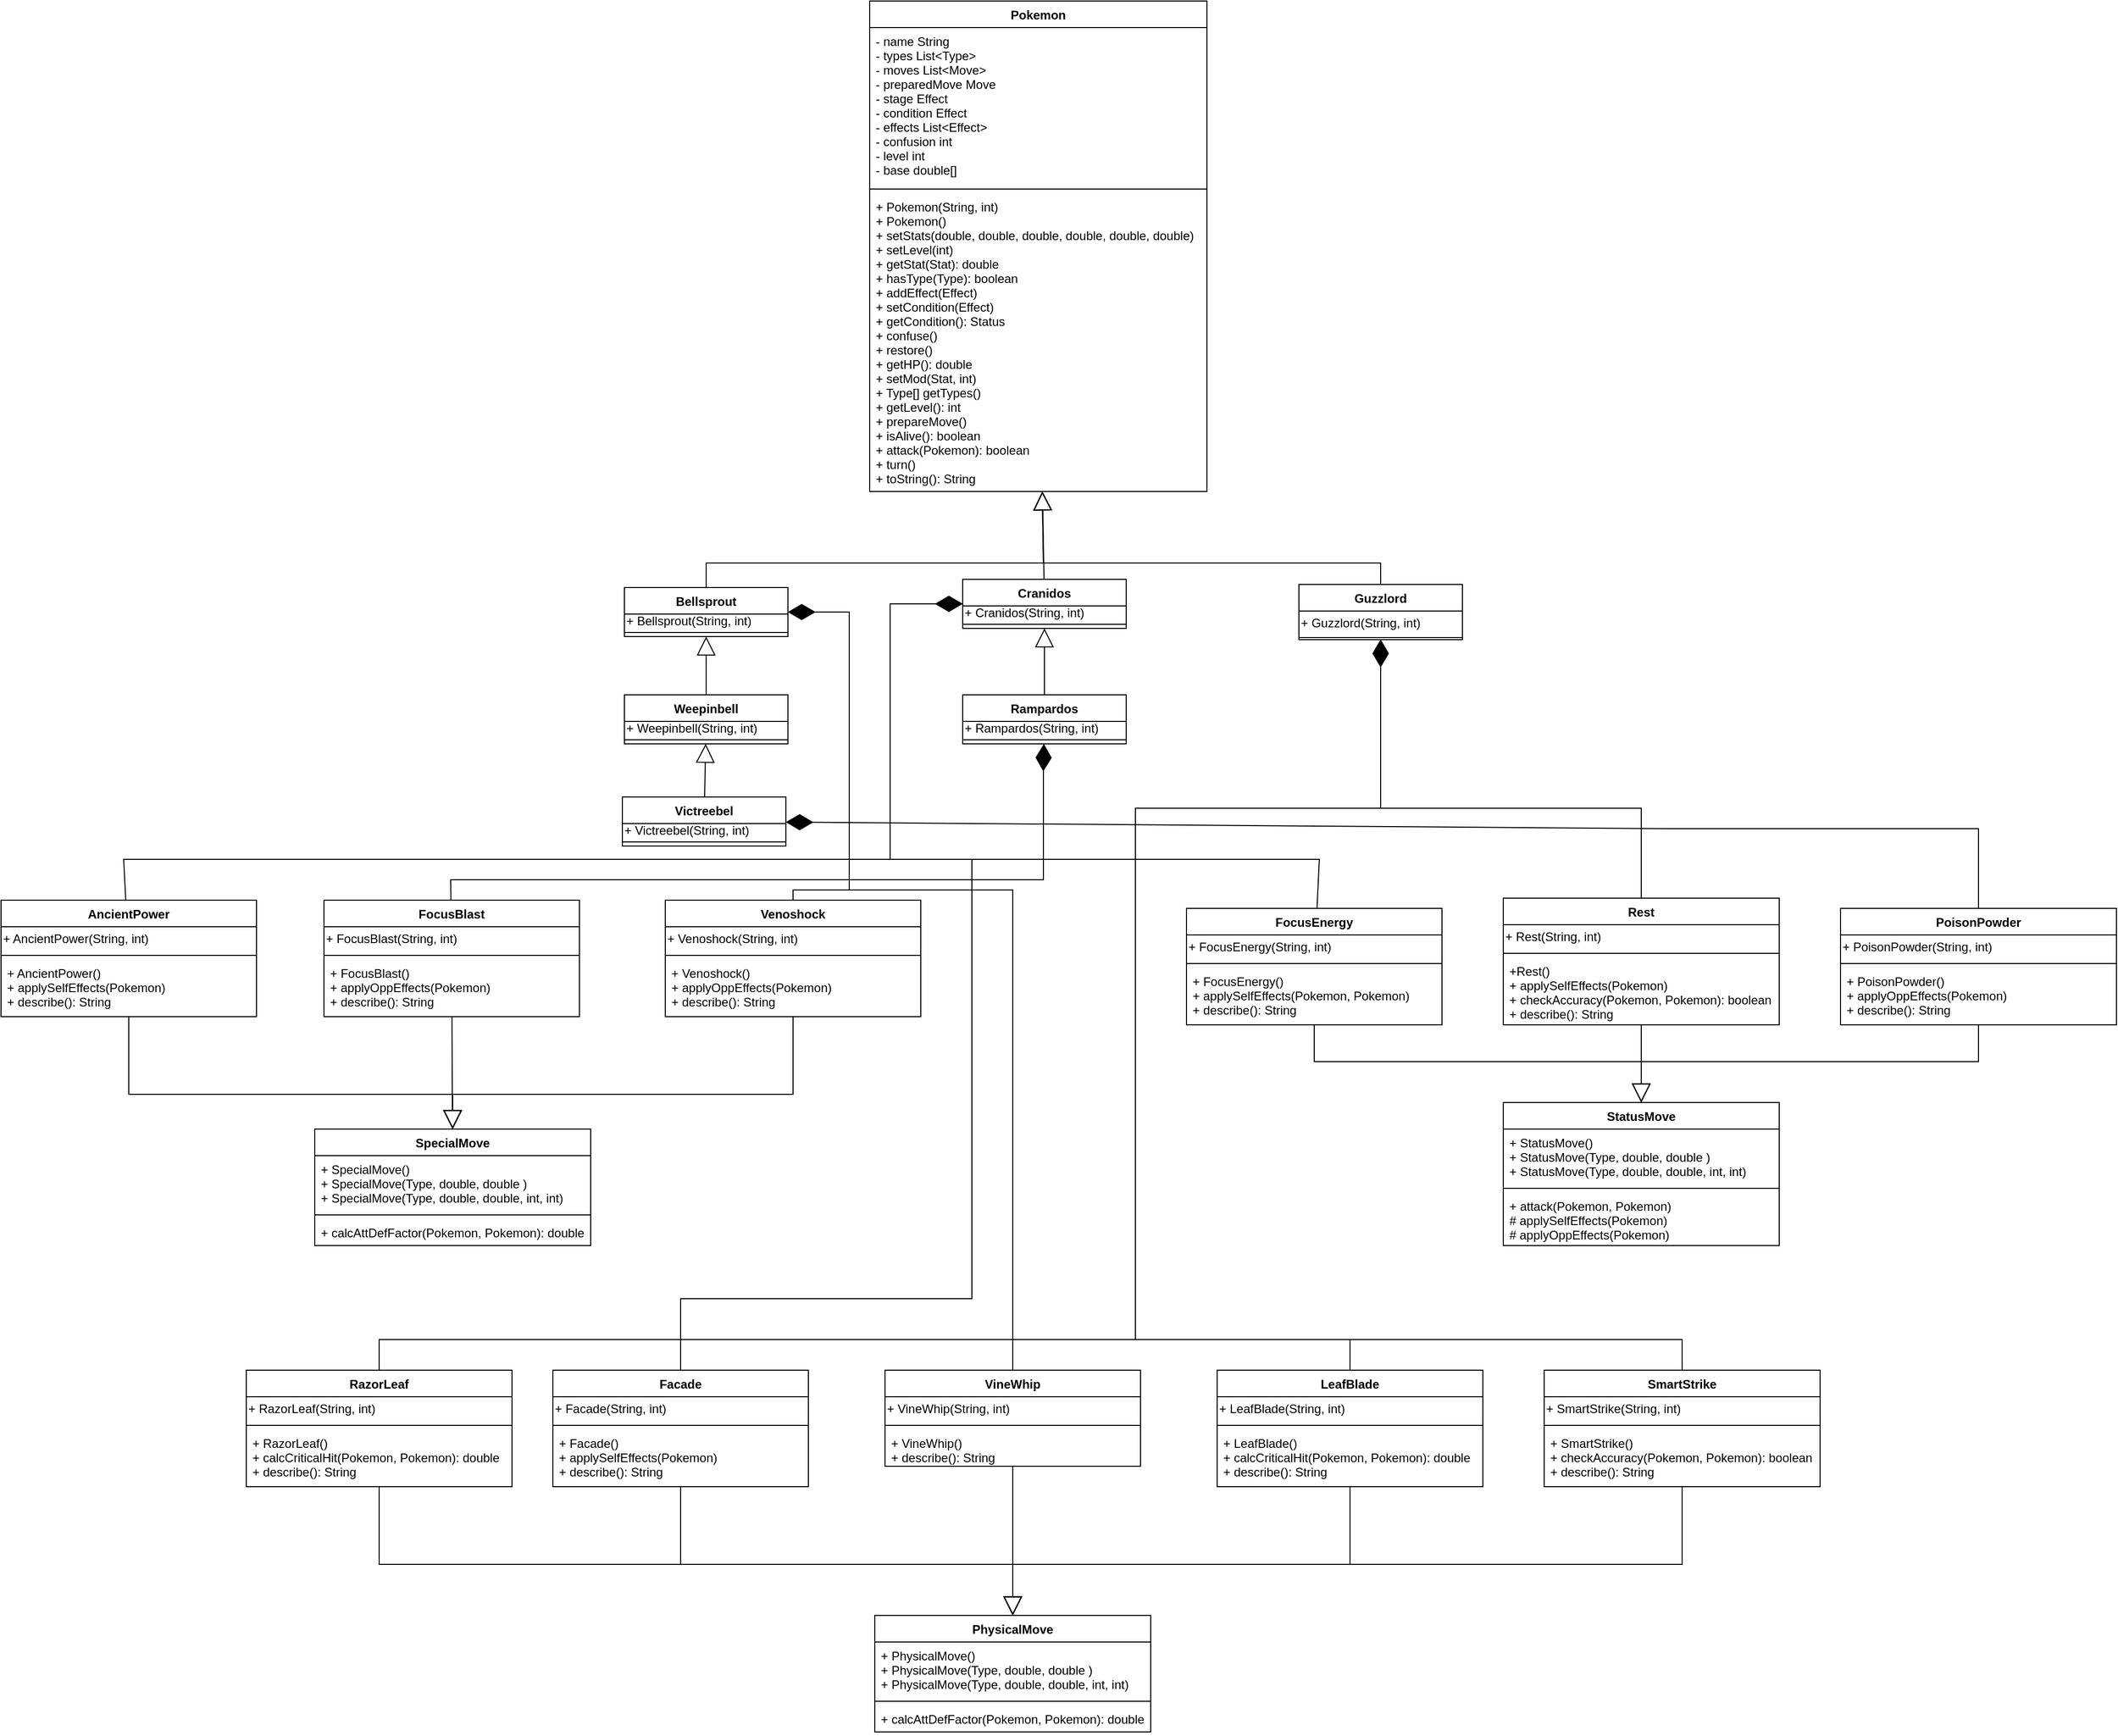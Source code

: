 <mxfile version="20.4.1" type="github">
  <diagram id="TFFwjVLHERwvGSdFPh85" name="Страница 1">
    <mxGraphModel dx="1049" dy="663" grid="1" gridSize="10" guides="1" tooltips="1" connect="1" arrows="1" fold="1" page="1" pageScale="1" pageWidth="2336" pageHeight="1654" math="0" shadow="0">
      <root>
        <mxCell id="0" />
        <mxCell id="1" parent="0" />
        <mxCell id="UoKDYYbOme_sjAcY1qkX-2" value="Guzzlord" style="swimlane;fontStyle=1;align=center;verticalAlign=top;childLayout=stackLayout;horizontal=1;startSize=26;horizontalStack=0;resizeParent=1;resizeParentMax=0;resizeLast=0;collapsible=1;marginBottom=0;labelBackgroundColor=none;fontColor=default;" parent="1" vertex="1">
          <mxGeometry x="1360" y="621" width="160" height="54" as="geometry" />
        </mxCell>
        <mxCell id="mUugw-47ZB0gmxYQDX0V-1" value="+ Guzzlord(String, int)" style="text;html=1;strokeColor=none;fillColor=none;align=left;verticalAlign=middle;whiteSpace=wrap;rounded=0;" parent="UoKDYYbOme_sjAcY1qkX-2" vertex="1">
          <mxGeometry y="26" width="160" height="24" as="geometry" />
        </mxCell>
        <mxCell id="UoKDYYbOme_sjAcY1qkX-4" value="" style="line;strokeWidth=1;fillColor=none;align=left;verticalAlign=middle;spacingTop=-1;spacingLeft=3;spacingRight=3;rotatable=0;labelPosition=right;points=[];portConstraint=eastwest;strokeColor=inherit;labelBackgroundColor=none;fontColor=default;" parent="UoKDYYbOme_sjAcY1qkX-2" vertex="1">
          <mxGeometry y="50" width="160" height="4" as="geometry" />
        </mxCell>
        <mxCell id="UoKDYYbOme_sjAcY1qkX-6" value="Cranidos" style="swimlane;fontStyle=1;align=center;verticalAlign=top;childLayout=stackLayout;horizontal=1;startSize=26;horizontalStack=0;resizeParent=1;resizeParentMax=0;resizeLast=0;collapsible=1;marginBottom=0;labelBackgroundColor=none;fontColor=default;" parent="1" vertex="1">
          <mxGeometry x="1031" y="616" width="160" height="48" as="geometry">
            <mxRectangle x="320.0" y="150" width="90" height="30" as="alternateBounds" />
          </mxGeometry>
        </mxCell>
        <mxCell id="mUugw-47ZB0gmxYQDX0V-2" value="+ Cranidos(String, int)" style="text;strokeColor=none;fillColor=none;align=left;verticalAlign=middle;rounded=0;whiteSpace=wrap;html=1;" parent="UoKDYYbOme_sjAcY1qkX-6" vertex="1">
          <mxGeometry y="26" width="160" height="14" as="geometry" />
        </mxCell>
        <mxCell id="UoKDYYbOme_sjAcY1qkX-8" value="" style="line;strokeWidth=1;fillColor=none;align=left;verticalAlign=middle;spacingTop=-1;spacingLeft=3;spacingRight=3;rotatable=0;labelPosition=right;points=[];portConstraint=eastwest;strokeColor=inherit;labelBackgroundColor=none;fontColor=default;" parent="UoKDYYbOme_sjAcY1qkX-6" vertex="1">
          <mxGeometry y="40" width="160" height="8" as="geometry" />
        </mxCell>
        <mxCell id="UoKDYYbOme_sjAcY1qkX-10" value="Bellsprout" style="swimlane;fontStyle=1;align=center;verticalAlign=middle;childLayout=stackLayout;horizontal=1;startSize=26;horizontalStack=0;resizeParent=1;resizeParentMax=0;resizeLast=0;collapsible=1;marginBottom=0;labelBackgroundColor=none;fontColor=default;" parent="1" vertex="1">
          <mxGeometry x="700.0" y="624" width="160" height="48" as="geometry" />
        </mxCell>
        <mxCell id="mUugw-47ZB0gmxYQDX0V-5" value="+ Bellsprout(String, int)" style="text;html=1;strokeColor=none;fillColor=none;align=left;verticalAlign=middle;whiteSpace=wrap;rounded=0;" parent="UoKDYYbOme_sjAcY1qkX-10" vertex="1">
          <mxGeometry y="26" width="160" height="14" as="geometry" />
        </mxCell>
        <mxCell id="UoKDYYbOme_sjAcY1qkX-12" value="" style="line;strokeWidth=1;fillColor=none;align=left;verticalAlign=middle;spacingTop=-1;spacingLeft=3;spacingRight=3;rotatable=0;labelPosition=right;points=[];portConstraint=eastwest;strokeColor=inherit;labelBackgroundColor=none;fontColor=default;" parent="UoKDYYbOme_sjAcY1qkX-10" vertex="1">
          <mxGeometry y="40" width="160" height="8" as="geometry" />
        </mxCell>
        <mxCell id="UoKDYYbOme_sjAcY1qkX-21" value="Rampardos" style="swimlane;fontStyle=1;align=center;verticalAlign=top;childLayout=stackLayout;horizontal=1;startSize=26;horizontalStack=0;resizeParent=1;resizeParentMax=0;resizeLast=0;collapsible=1;marginBottom=0;labelBackgroundColor=none;fontColor=default;" parent="1" vertex="1">
          <mxGeometry x="1031" y="729" width="160" height="48" as="geometry" />
        </mxCell>
        <mxCell id="mUugw-47ZB0gmxYQDX0V-3" value="+&amp;nbsp;Rampardos(String, int)" style="text;html=1;strokeColor=none;fillColor=none;align=left;verticalAlign=middle;whiteSpace=wrap;rounded=0;" parent="UoKDYYbOme_sjAcY1qkX-21" vertex="1">
          <mxGeometry y="26" width="160" height="14" as="geometry" />
        </mxCell>
        <mxCell id="UoKDYYbOme_sjAcY1qkX-23" value="" style="line;strokeWidth=1;fillColor=none;align=left;verticalAlign=middle;spacingTop=-1;spacingLeft=3;spacingRight=3;rotatable=0;labelPosition=right;points=[];portConstraint=eastwest;strokeColor=inherit;labelBackgroundColor=none;fontColor=default;" parent="UoKDYYbOme_sjAcY1qkX-21" vertex="1">
          <mxGeometry y="40" width="160" height="8" as="geometry" />
        </mxCell>
        <mxCell id="UoKDYYbOme_sjAcY1qkX-25" value="Weepinbell" style="swimlane;fontStyle=1;align=center;verticalAlign=top;childLayout=stackLayout;horizontal=1;startSize=26;horizontalStack=0;resizeParent=1;resizeParentMax=0;resizeLast=0;collapsible=1;marginBottom=0;labelBackgroundColor=none;fontColor=default;" parent="1" vertex="1">
          <mxGeometry x="700" y="729" width="160" height="48" as="geometry" />
        </mxCell>
        <mxCell id="mUugw-47ZB0gmxYQDX0V-6" value="+ Weepinbell(String, int)" style="text;html=1;strokeColor=none;fillColor=none;align=left;verticalAlign=middle;whiteSpace=wrap;rounded=0;" parent="UoKDYYbOme_sjAcY1qkX-25" vertex="1">
          <mxGeometry y="26" width="160" height="14" as="geometry" />
        </mxCell>
        <mxCell id="UoKDYYbOme_sjAcY1qkX-27" value="" style="line;strokeWidth=1;fillColor=none;align=left;verticalAlign=middle;spacingTop=-1;spacingLeft=3;spacingRight=3;rotatable=0;labelPosition=right;points=[];portConstraint=eastwest;strokeColor=inherit;labelBackgroundColor=none;fontColor=default;" parent="UoKDYYbOme_sjAcY1qkX-25" vertex="1">
          <mxGeometry y="40" width="160" height="8" as="geometry" />
        </mxCell>
        <mxCell id="UoKDYYbOme_sjAcY1qkX-28" value="Victreebel" style="swimlane;fontStyle=1;align=center;verticalAlign=top;childLayout=stackLayout;horizontal=1;startSize=26;horizontalStack=0;resizeParent=1;resizeParentMax=0;resizeLast=0;collapsible=1;marginBottom=0;labelBackgroundColor=none;fontColor=default;" parent="1" vertex="1">
          <mxGeometry x="698" y="829" width="160" height="48" as="geometry" />
        </mxCell>
        <mxCell id="mUugw-47ZB0gmxYQDX0V-4" value="+ Victreebel(String, int)" style="text;html=1;strokeColor=none;fillColor=none;align=left;verticalAlign=middle;whiteSpace=wrap;rounded=0;" parent="UoKDYYbOme_sjAcY1qkX-28" vertex="1">
          <mxGeometry y="26" width="160" height="14" as="geometry" />
        </mxCell>
        <mxCell id="UoKDYYbOme_sjAcY1qkX-30" value="" style="line;strokeWidth=1;fillColor=none;align=left;verticalAlign=middle;spacingTop=-1;spacingLeft=3;spacingRight=3;rotatable=0;labelPosition=right;points=[];portConstraint=eastwest;strokeColor=inherit;labelBackgroundColor=none;fontColor=default;" parent="UoKDYYbOme_sjAcY1qkX-28" vertex="1">
          <mxGeometry y="40" width="160" height="8" as="geometry" />
        </mxCell>
        <mxCell id="UoKDYYbOme_sjAcY1qkX-42" value="AncientPower" style="swimlane;fontStyle=1;align=center;verticalAlign=top;childLayout=stackLayout;horizontal=1;startSize=26;horizontalStack=0;resizeParent=1;resizeParentMax=0;resizeLast=0;collapsible=1;marginBottom=0;labelBackgroundColor=none;fontColor=default;" parent="1" vertex="1">
          <mxGeometry x="90" y="930" width="250" height="114" as="geometry" />
        </mxCell>
        <mxCell id="mUugw-47ZB0gmxYQDX0V-7" value="+ AncientPower(String, int)" style="text;html=1;strokeColor=none;fillColor=none;align=left;verticalAlign=middle;whiteSpace=wrap;rounded=0;" parent="UoKDYYbOme_sjAcY1qkX-42" vertex="1">
          <mxGeometry y="26" width="250" height="24" as="geometry" />
        </mxCell>
        <mxCell id="UoKDYYbOme_sjAcY1qkX-44" value="" style="line;strokeWidth=1;fillColor=none;align=left;verticalAlign=middle;spacingTop=-1;spacingLeft=3;spacingRight=3;rotatable=0;labelPosition=right;points=[];portConstraint=eastwest;strokeColor=inherit;labelBackgroundColor=none;fontColor=default;" parent="UoKDYYbOme_sjAcY1qkX-42" vertex="1">
          <mxGeometry y="50" width="250" height="8" as="geometry" />
        </mxCell>
        <mxCell id="UoKDYYbOme_sjAcY1qkX-45" value="+ AncientPower()&#xa;+ applySelfEffects(Pokemon)&#xa;+ describe(): String" style="text;strokeColor=none;fillColor=none;align=left;verticalAlign=top;spacingLeft=4;spacingRight=4;overflow=hidden;rotatable=0;points=[[0,0.5],[1,0.5]];portConstraint=eastwest;labelBackgroundColor=none;fontColor=default;" parent="UoKDYYbOme_sjAcY1qkX-42" vertex="1">
          <mxGeometry y="58" width="250" height="56" as="geometry" />
        </mxCell>
        <mxCell id="UoKDYYbOme_sjAcY1qkX-48" value="Facade" style="swimlane;fontStyle=1;align=center;verticalAlign=top;childLayout=stackLayout;horizontal=1;startSize=26;horizontalStack=0;resizeParent=1;resizeParentMax=0;resizeLast=0;collapsible=1;marginBottom=0;labelBackgroundColor=none;fontColor=default;" parent="1" vertex="1">
          <mxGeometry x="630.0" y="1390" width="250" height="114" as="geometry" />
        </mxCell>
        <mxCell id="mUugw-47ZB0gmxYQDX0V-11" value="+ Facade(String, int)" style="text;html=1;strokeColor=none;fillColor=none;align=left;verticalAlign=middle;whiteSpace=wrap;rounded=0;" parent="UoKDYYbOme_sjAcY1qkX-48" vertex="1">
          <mxGeometry y="26" width="250" height="24" as="geometry" />
        </mxCell>
        <mxCell id="UoKDYYbOme_sjAcY1qkX-49" value="" style="line;strokeWidth=1;fillColor=none;align=left;verticalAlign=middle;spacingTop=-1;spacingLeft=3;spacingRight=3;rotatable=0;labelPosition=right;points=[];portConstraint=eastwest;strokeColor=inherit;labelBackgroundColor=none;fontColor=default;" parent="UoKDYYbOme_sjAcY1qkX-48" vertex="1">
          <mxGeometry y="50" width="250" height="8" as="geometry" />
        </mxCell>
        <mxCell id="UoKDYYbOme_sjAcY1qkX-50" value="+ Facade()&#xa;+ applySelfEffects(Pokemon)&#xa;+ describe(): String" style="text;strokeColor=none;fillColor=none;align=left;verticalAlign=top;spacingLeft=4;spacingRight=4;overflow=hidden;rotatable=0;points=[[0,0.5],[1,0.5]];portConstraint=eastwest;labelBackgroundColor=none;fontColor=default;" parent="UoKDYYbOme_sjAcY1qkX-48" vertex="1">
          <mxGeometry y="58" width="250" height="56" as="geometry" />
        </mxCell>
        <mxCell id="UoKDYYbOme_sjAcY1qkX-51" value="FocusEnergy" style="swimlane;fontStyle=1;align=center;verticalAlign=top;childLayout=stackLayout;horizontal=1;startSize=26;horizontalStack=0;resizeParent=1;resizeParentMax=0;resizeLast=0;collapsible=1;marginBottom=0;labelBackgroundColor=none;fontColor=default;" parent="1" vertex="1">
          <mxGeometry x="1250" y="938" width="250" height="114" as="geometry" />
        </mxCell>
        <mxCell id="mUugw-47ZB0gmxYQDX0V-16" value="+ FocusEnergy(String, int)" style="text;html=1;strokeColor=none;fillColor=none;align=left;verticalAlign=middle;whiteSpace=wrap;rounded=0;" parent="UoKDYYbOme_sjAcY1qkX-51" vertex="1">
          <mxGeometry y="26" width="250" height="24" as="geometry" />
        </mxCell>
        <mxCell id="UoKDYYbOme_sjAcY1qkX-52" value="" style="line;strokeWidth=1;fillColor=none;align=left;verticalAlign=middle;spacingTop=-1;spacingLeft=3;spacingRight=3;rotatable=0;labelPosition=right;points=[];portConstraint=eastwest;strokeColor=inherit;labelBackgroundColor=none;fontColor=default;" parent="UoKDYYbOme_sjAcY1qkX-51" vertex="1">
          <mxGeometry y="50" width="250" height="8" as="geometry" />
        </mxCell>
        <mxCell id="UoKDYYbOme_sjAcY1qkX-53" value="+ FocusEnergy()&#xa;+ applySelfEffects(Pokemon, Pokemon)&#xa;+ describe(): String" style="text;strokeColor=none;fillColor=none;align=left;verticalAlign=top;spacingLeft=4;spacingRight=4;overflow=hidden;rotatable=0;points=[[0,0.5],[1,0.5]];portConstraint=eastwest;labelBackgroundColor=none;fontColor=default;" parent="UoKDYYbOme_sjAcY1qkX-51" vertex="1">
          <mxGeometry y="58" width="250" height="56" as="geometry" />
        </mxCell>
        <mxCell id="UoKDYYbOme_sjAcY1qkX-56" value="LeafBlade" style="swimlane;fontStyle=1;align=center;verticalAlign=top;childLayout=stackLayout;horizontal=1;startSize=26;horizontalStack=0;resizeParent=1;resizeParentMax=0;resizeLast=0;collapsible=1;marginBottom=0;labelBackgroundColor=none;fontColor=default;" parent="1" vertex="1">
          <mxGeometry x="1280" y="1390" width="260" height="114" as="geometry" />
        </mxCell>
        <mxCell id="mUugw-47ZB0gmxYQDX0V-13" value="+ LeafBlade(String, int)" style="text;html=1;strokeColor=none;fillColor=none;align=left;verticalAlign=middle;whiteSpace=wrap;rounded=0;" parent="UoKDYYbOme_sjAcY1qkX-56" vertex="1">
          <mxGeometry y="26" width="260" height="24" as="geometry" />
        </mxCell>
        <mxCell id="UoKDYYbOme_sjAcY1qkX-57" value="" style="line;strokeWidth=1;fillColor=none;align=left;verticalAlign=middle;spacingTop=-1;spacingLeft=3;spacingRight=3;rotatable=0;labelPosition=right;points=[];portConstraint=eastwest;strokeColor=inherit;labelBackgroundColor=none;fontColor=default;" parent="UoKDYYbOme_sjAcY1qkX-56" vertex="1">
          <mxGeometry y="50" width="260" height="8" as="geometry" />
        </mxCell>
        <mxCell id="UoKDYYbOme_sjAcY1qkX-58" value="+ LeafBlade()&#xa;+ calcCriticalHit(Pokemon, Pokemon): double&#xa;+ describe(): String" style="text;strokeColor=none;fillColor=none;align=left;verticalAlign=top;spacingLeft=4;spacingRight=4;overflow=hidden;rotatable=0;points=[[0,0.5],[1,0.5]];portConstraint=eastwest;labelBackgroundColor=none;fontColor=default;" parent="UoKDYYbOme_sjAcY1qkX-56" vertex="1">
          <mxGeometry y="58" width="260" height="56" as="geometry" />
        </mxCell>
        <mxCell id="UoKDYYbOme_sjAcY1qkX-61" value="RazorLeaf" style="swimlane;fontStyle=1;align=center;verticalAlign=top;childLayout=stackLayout;horizontal=1;startSize=26;horizontalStack=0;resizeParent=1;resizeParentMax=0;resizeLast=0;collapsible=1;marginBottom=0;labelBackgroundColor=none;fontColor=default;" parent="1" vertex="1">
          <mxGeometry x="330.0" y="1390" width="260" height="114" as="geometry" />
        </mxCell>
        <mxCell id="mUugw-47ZB0gmxYQDX0V-14" value="+ RazorLeaf(String, int)" style="text;html=1;strokeColor=none;fillColor=none;align=left;verticalAlign=middle;whiteSpace=wrap;rounded=0;" parent="UoKDYYbOme_sjAcY1qkX-61" vertex="1">
          <mxGeometry y="26" width="260" height="24" as="geometry" />
        </mxCell>
        <mxCell id="UoKDYYbOme_sjAcY1qkX-62" value="" style="line;strokeWidth=1;fillColor=none;align=left;verticalAlign=middle;spacingTop=-1;spacingLeft=3;spacingRight=3;rotatable=0;labelPosition=right;points=[];portConstraint=eastwest;strokeColor=inherit;labelBackgroundColor=none;fontColor=default;" parent="UoKDYYbOme_sjAcY1qkX-61" vertex="1">
          <mxGeometry y="50" width="260" height="8" as="geometry" />
        </mxCell>
        <mxCell id="UoKDYYbOme_sjAcY1qkX-63" value="+ RazorLeaf()&#xa;+ calcCriticalHit(Pokemon, Pokemon): double&#xa;+ describe(): String" style="text;strokeColor=none;fillColor=none;align=left;verticalAlign=top;spacingLeft=4;spacingRight=4;overflow=hidden;rotatable=0;points=[[0,0.5],[1,0.5]];portConstraint=eastwest;labelBackgroundColor=none;fontColor=default;" parent="UoKDYYbOme_sjAcY1qkX-61" vertex="1">
          <mxGeometry y="58" width="260" height="56" as="geometry" />
        </mxCell>
        <mxCell id="UoKDYYbOme_sjAcY1qkX-65" value="Rest" style="swimlane;fontStyle=1;align=center;verticalAlign=top;childLayout=stackLayout;horizontal=1;startSize=26;horizontalStack=0;resizeParent=1;resizeParentMax=0;resizeLast=0;collapsible=1;marginBottom=0;labelBackgroundColor=none;fontColor=default;" parent="1" vertex="1">
          <mxGeometry x="1560" y="928" width="270" height="124" as="geometry" />
        </mxCell>
        <mxCell id="mUugw-47ZB0gmxYQDX0V-17" value="+ Rest(String, int)" style="text;html=1;strokeColor=none;fillColor=none;align=left;verticalAlign=middle;whiteSpace=wrap;rounded=0;" parent="UoKDYYbOme_sjAcY1qkX-65" vertex="1">
          <mxGeometry y="26" width="270" height="24" as="geometry" />
        </mxCell>
        <mxCell id="UoKDYYbOme_sjAcY1qkX-66" value="" style="line;strokeWidth=1;fillColor=none;align=left;verticalAlign=middle;spacingTop=-1;spacingLeft=3;spacingRight=3;rotatable=0;labelPosition=right;points=[];portConstraint=eastwest;strokeColor=inherit;labelBackgroundColor=none;fontColor=default;" parent="UoKDYYbOme_sjAcY1qkX-65" vertex="1">
          <mxGeometry y="50" width="270" height="8" as="geometry" />
        </mxCell>
        <mxCell id="UoKDYYbOme_sjAcY1qkX-67" value="+Rest()&#xa;+ applySelfEffects(Pokemon)&#xa;+ checkAccuracy(Pokemon, Pokemon): boolean&#xa;+ describe(): String" style="text;strokeColor=none;fillColor=none;align=left;verticalAlign=top;spacingLeft=4;spacingRight=4;overflow=hidden;rotatable=0;points=[[0,0.5],[1,0.5]];portConstraint=eastwest;labelBackgroundColor=none;fontColor=default;" parent="UoKDYYbOme_sjAcY1qkX-65" vertex="1">
          <mxGeometry y="58" width="270" height="66" as="geometry" />
        </mxCell>
        <mxCell id="UoKDYYbOme_sjAcY1qkX-69" value="SmartStrike" style="swimlane;fontStyle=1;align=center;verticalAlign=top;childLayout=stackLayout;horizontal=1;startSize=26;horizontalStack=0;resizeParent=1;resizeParentMax=0;resizeLast=0;collapsible=1;marginBottom=0;labelBackgroundColor=none;fontColor=default;" parent="1" vertex="1">
          <mxGeometry x="1600" y="1390" width="270" height="114" as="geometry" />
        </mxCell>
        <mxCell id="mUugw-47ZB0gmxYQDX0V-15" value="+ SmartStrike(String, int)" style="text;html=1;strokeColor=none;fillColor=none;align=left;verticalAlign=middle;whiteSpace=wrap;rounded=0;" parent="UoKDYYbOme_sjAcY1qkX-69" vertex="1">
          <mxGeometry y="26" width="270" height="24" as="geometry" />
        </mxCell>
        <mxCell id="UoKDYYbOme_sjAcY1qkX-70" value="" style="line;strokeWidth=1;fillColor=none;align=left;verticalAlign=middle;spacingTop=-1;spacingLeft=3;spacingRight=3;rotatable=0;labelPosition=right;points=[];portConstraint=eastwest;strokeColor=inherit;labelBackgroundColor=none;fontColor=default;" parent="UoKDYYbOme_sjAcY1qkX-69" vertex="1">
          <mxGeometry y="50" width="270" height="8" as="geometry" />
        </mxCell>
        <mxCell id="UoKDYYbOme_sjAcY1qkX-71" value="+ SmartStrike()&#xa;+ checkAccuracy(Pokemon, Pokemon): boolean&#xa;+ describe(): String" style="text;strokeColor=none;fillColor=none;align=left;verticalAlign=top;spacingLeft=4;spacingRight=4;overflow=hidden;rotatable=0;points=[[0,0.5],[1,0.5]];portConstraint=eastwest;labelBackgroundColor=none;fontColor=default;" parent="UoKDYYbOme_sjAcY1qkX-69" vertex="1">
          <mxGeometry y="58" width="270" height="56" as="geometry" />
        </mxCell>
        <mxCell id="UoKDYYbOme_sjAcY1qkX-73" value="FocusBlast" style="swimlane;fontStyle=1;align=center;verticalAlign=top;childLayout=stackLayout;horizontal=1;startSize=26;horizontalStack=0;resizeParent=1;resizeParentMax=0;resizeLast=0;collapsible=1;marginBottom=0;labelBackgroundColor=none;fontColor=default;" parent="1" vertex="1">
          <mxGeometry x="406" y="930" width="250" height="114" as="geometry" />
        </mxCell>
        <mxCell id="mUugw-47ZB0gmxYQDX0V-8" value="+ FocusBlast(String, int)" style="text;html=1;strokeColor=none;fillColor=none;align=left;verticalAlign=middle;whiteSpace=wrap;rounded=0;" parent="UoKDYYbOme_sjAcY1qkX-73" vertex="1">
          <mxGeometry y="26" width="250" height="24" as="geometry" />
        </mxCell>
        <mxCell id="UoKDYYbOme_sjAcY1qkX-74" value="" style="line;strokeWidth=1;fillColor=none;align=left;verticalAlign=middle;spacingTop=-1;spacingLeft=3;spacingRight=3;rotatable=0;labelPosition=right;points=[];portConstraint=eastwest;strokeColor=inherit;labelBackgroundColor=none;fontColor=default;" parent="UoKDYYbOme_sjAcY1qkX-73" vertex="1">
          <mxGeometry y="50" width="250" height="8" as="geometry" />
        </mxCell>
        <mxCell id="UoKDYYbOme_sjAcY1qkX-75" value="+ FocusBlast()&#xa;+ applyOppEffects(Pokemon)&#xa;+ describe(): String" style="text;strokeColor=none;fillColor=none;align=left;verticalAlign=top;spacingLeft=4;spacingRight=4;overflow=hidden;rotatable=0;points=[[0,0.5],[1,0.5]];portConstraint=eastwest;labelBackgroundColor=none;fontColor=default;" parent="UoKDYYbOme_sjAcY1qkX-73" vertex="1">
          <mxGeometry y="58" width="250" height="56" as="geometry" />
        </mxCell>
        <mxCell id="UoKDYYbOme_sjAcY1qkX-77" value="PoisonPowder" style="swimlane;fontStyle=1;align=center;verticalAlign=top;childLayout=stackLayout;horizontal=1;startSize=26;horizontalStack=0;resizeParent=1;resizeParentMax=0;resizeLast=0;collapsible=1;marginBottom=0;labelBackgroundColor=none;fontColor=default;" parent="1" vertex="1">
          <mxGeometry x="1890" y="938" width="270" height="114" as="geometry" />
        </mxCell>
        <mxCell id="mUugw-47ZB0gmxYQDX0V-18" value="+ PoisonPowder(String, int)" style="text;html=1;strokeColor=none;fillColor=none;align=left;verticalAlign=middle;whiteSpace=wrap;rounded=0;" parent="UoKDYYbOme_sjAcY1qkX-77" vertex="1">
          <mxGeometry y="26" width="270" height="24" as="geometry" />
        </mxCell>
        <mxCell id="UoKDYYbOme_sjAcY1qkX-78" value="" style="line;strokeWidth=1;fillColor=none;align=left;verticalAlign=middle;spacingTop=-1;spacingLeft=3;spacingRight=3;rotatable=0;labelPosition=right;points=[];portConstraint=eastwest;strokeColor=inherit;labelBackgroundColor=none;fontColor=default;" parent="UoKDYYbOme_sjAcY1qkX-77" vertex="1">
          <mxGeometry y="50" width="270" height="8" as="geometry" />
        </mxCell>
        <mxCell id="UoKDYYbOme_sjAcY1qkX-79" value="+ PoisonPowder()&#xa;+ applyOppEffects(Pokemon)&#xa;+ describe(): String" style="text;strokeColor=none;fillColor=none;align=left;verticalAlign=top;spacingLeft=4;spacingRight=4;overflow=hidden;rotatable=0;points=[[0,0.5],[1,0.5]];portConstraint=eastwest;labelBackgroundColor=none;fontColor=default;" parent="UoKDYYbOme_sjAcY1qkX-77" vertex="1">
          <mxGeometry y="58" width="270" height="56" as="geometry" />
        </mxCell>
        <mxCell id="aX67te8Hi_f55JdvspHI-21" value="Venoshock" style="swimlane;fontStyle=1;align=center;verticalAlign=top;childLayout=stackLayout;horizontal=1;startSize=26;horizontalStack=0;resizeParent=1;resizeParentMax=0;resizeLast=0;collapsible=1;marginBottom=0;labelBackgroundColor=none;fontColor=default;" parent="1" vertex="1">
          <mxGeometry x="740" y="930" width="250" height="114" as="geometry" />
        </mxCell>
        <mxCell id="mUugw-47ZB0gmxYQDX0V-9" value="+ Venoshock(String, int)" style="text;html=1;strokeColor=none;fillColor=none;align=left;verticalAlign=middle;whiteSpace=wrap;rounded=0;" parent="aX67te8Hi_f55JdvspHI-21" vertex="1">
          <mxGeometry y="26" width="250" height="24" as="geometry" />
        </mxCell>
        <mxCell id="aX67te8Hi_f55JdvspHI-22" value="" style="line;strokeWidth=1;fillColor=none;align=left;verticalAlign=middle;spacingTop=-1;spacingLeft=3;spacingRight=3;rotatable=0;labelPosition=right;points=[];portConstraint=eastwest;strokeColor=inherit;labelBackgroundColor=none;fontColor=default;" parent="aX67te8Hi_f55JdvspHI-21" vertex="1">
          <mxGeometry y="50" width="250" height="8" as="geometry" />
        </mxCell>
        <mxCell id="aX67te8Hi_f55JdvspHI-23" value="+ Venoshock()&#xa;+ applyOppEffects(Pokemon)&#xa;+ describe(): String" style="text;strokeColor=none;fillColor=none;align=left;verticalAlign=top;spacingLeft=4;spacingRight=4;overflow=hidden;rotatable=0;points=[[0,0.5],[1,0.5]];portConstraint=eastwest;labelBackgroundColor=none;fontColor=default;fontStyle=0" parent="aX67te8Hi_f55JdvspHI-21" vertex="1">
          <mxGeometry y="58" width="250" height="56" as="geometry" />
        </mxCell>
        <mxCell id="KYD_TgcvMvNAuQUvM1Wy-1" value="VineWhip" style="swimlane;fontStyle=1;align=center;verticalAlign=top;childLayout=stackLayout;horizontal=1;startSize=26;horizontalStack=0;resizeParent=1;resizeParentMax=0;resizeLast=0;collapsible=1;marginBottom=0;labelBackgroundColor=none;fontColor=default;" parent="1" vertex="1">
          <mxGeometry x="955.0" y="1390" width="250" height="94" as="geometry" />
        </mxCell>
        <mxCell id="mUugw-47ZB0gmxYQDX0V-12" value="+ VineWhip(String, int)" style="text;html=1;strokeColor=none;fillColor=none;align=left;verticalAlign=middle;whiteSpace=wrap;rounded=0;" parent="KYD_TgcvMvNAuQUvM1Wy-1" vertex="1">
          <mxGeometry y="26" width="250" height="24" as="geometry" />
        </mxCell>
        <mxCell id="KYD_TgcvMvNAuQUvM1Wy-2" value="" style="line;strokeWidth=1;fillColor=none;align=left;verticalAlign=middle;spacingTop=-1;spacingLeft=3;spacingRight=3;rotatable=0;labelPosition=right;points=[];portConstraint=eastwest;strokeColor=inherit;labelBackgroundColor=none;fontColor=default;" parent="KYD_TgcvMvNAuQUvM1Wy-1" vertex="1">
          <mxGeometry y="50" width="250" height="8" as="geometry" />
        </mxCell>
        <mxCell id="KYD_TgcvMvNAuQUvM1Wy-3" value="+ VineWhip()&#xa;+ describe(): String" style="text;strokeColor=none;fillColor=none;align=left;verticalAlign=top;spacingLeft=4;spacingRight=4;overflow=hidden;rotatable=0;points=[[0,0.5],[1,0.5]];portConstraint=eastwest;labelBackgroundColor=none;fontColor=default;" parent="KYD_TgcvMvNAuQUvM1Wy-1" vertex="1">
          <mxGeometry y="58" width="250" height="36" as="geometry" />
        </mxCell>
        <mxCell id="yW5Bokzwv89O6nSTkkF2-5" value="Pokemon" style="swimlane;fontStyle=1;align=center;verticalAlign=top;childLayout=stackLayout;horizontal=1;startSize=26;horizontalStack=0;resizeParent=1;resizeParentMax=0;resizeLast=0;collapsible=1;marginBottom=0;" parent="1" vertex="1">
          <mxGeometry x="940" y="50" width="330" height="480" as="geometry">
            <mxRectangle x="30" y="30" width="90" height="30" as="alternateBounds" />
          </mxGeometry>
        </mxCell>
        <mxCell id="yW5Bokzwv89O6nSTkkF2-6" value="- name String&#xa;- types List&lt;Type&gt;&#xa;- moves List&lt;Move&gt;&#xa;- preparedMove Move&#xa;- stage Effect&#xa;- condition Effect&#xa;- effects List&lt;Effect&gt;&#xa;- confusion int&#xa;- level int&#xa;- base double[]&#xa;" style="text;strokeColor=none;fillColor=none;align=left;verticalAlign=top;spacingLeft=4;spacingRight=4;overflow=hidden;rotatable=0;points=[[0,0.5],[1,0.5]];portConstraint=eastwest;" parent="yW5Bokzwv89O6nSTkkF2-5" vertex="1">
          <mxGeometry y="26" width="330" height="154" as="geometry" />
        </mxCell>
        <mxCell id="yW5Bokzwv89O6nSTkkF2-7" value="" style="line;strokeWidth=1;fillColor=none;align=left;verticalAlign=middle;spacingTop=-1;spacingLeft=3;spacingRight=3;rotatable=0;labelPosition=right;points=[];portConstraint=eastwest;strokeColor=inherit;" parent="yW5Bokzwv89O6nSTkkF2-5" vertex="1">
          <mxGeometry y="180" width="330" height="8" as="geometry" />
        </mxCell>
        <mxCell id="yW5Bokzwv89O6nSTkkF2-8" value="+ Pokemon(String, int)&#xa;+ Pokemon()&#xa;+ setStats(double, double, double, double, double, double)&#xa;+ setLevel(int)&#xa;+ getStat(Stat): double&#xa;+ hasType(Type): boolean&#xa;+ addEffect(Effect)&#xa;+ setCondition(Effect)&#xa;+ getCondition(): Status&#xa;+ confuse()&#xa;+ restore()&#xa;+ getHP(): double&#xa;+ setMod(Stat, int)&#xa;+ Type[] getTypes()&#xa;+ getLevel(): int&#xa;+ prepareMove()&#xa;+ isAlive(): boolean&#xa;+ attack(Pokemon): boolean&#xa;+ turn()&#xa;+ toString(): String&#xa;" style="text;strokeColor=none;fillColor=none;align=left;verticalAlign=top;spacingLeft=4;spacingRight=4;overflow=hidden;rotatable=0;points=[[0,0.5],[1,0.5]];portConstraint=eastwest;" parent="yW5Bokzwv89O6nSTkkF2-5" vertex="1">
          <mxGeometry y="188" width="330" height="292" as="geometry" />
        </mxCell>
        <mxCell id="yW5Bokzwv89O6nSTkkF2-9" value="SpecialMove" style="swimlane;fontStyle=1;align=center;verticalAlign=top;childLayout=stackLayout;horizontal=1;startSize=26;horizontalStack=0;resizeParent=1;resizeParentMax=0;resizeLast=0;collapsible=1;marginBottom=0;" parent="1" vertex="1">
          <mxGeometry x="397" y="1154" width="270" height="114" as="geometry" />
        </mxCell>
        <mxCell id="yW5Bokzwv89O6nSTkkF2-10" value="+ SpecialMove()&#xa;+ SpecialMove(Type, double, double )&#xa;+ SpecialMove(Type, double, double, int, int)" style="text;strokeColor=none;fillColor=none;align=left;verticalAlign=top;spacingLeft=4;spacingRight=4;overflow=hidden;rotatable=0;points=[[0,0.5],[1,0.5]];portConstraint=eastwest;" parent="yW5Bokzwv89O6nSTkkF2-9" vertex="1">
          <mxGeometry y="26" width="270" height="54" as="geometry" />
        </mxCell>
        <mxCell id="yW5Bokzwv89O6nSTkkF2-11" value="" style="line;strokeWidth=1;fillColor=none;align=left;verticalAlign=middle;spacingTop=-1;spacingLeft=3;spacingRight=3;rotatable=0;labelPosition=right;points=[];portConstraint=eastwest;strokeColor=inherit;" parent="yW5Bokzwv89O6nSTkkF2-9" vertex="1">
          <mxGeometry y="80" width="270" height="8" as="geometry" />
        </mxCell>
        <mxCell id="yW5Bokzwv89O6nSTkkF2-12" value="+ calcAttDefFactor(Pokemon, Pokemon): double" style="text;strokeColor=none;fillColor=none;align=left;verticalAlign=top;spacingLeft=4;spacingRight=4;overflow=hidden;rotatable=0;points=[[0,0.5],[1,0.5]];portConstraint=eastwest;" parent="yW5Bokzwv89O6nSTkkF2-9" vertex="1">
          <mxGeometry y="88" width="270" height="26" as="geometry" />
        </mxCell>
        <mxCell id="yW5Bokzwv89O6nSTkkF2-13" value="PhysicalMove" style="swimlane;fontStyle=1;align=center;verticalAlign=top;childLayout=stackLayout;horizontal=1;startSize=26;horizontalStack=0;resizeParent=1;resizeParentMax=0;resizeLast=0;collapsible=1;marginBottom=0;" parent="1" vertex="1">
          <mxGeometry x="945" y="1630" width="270" height="114" as="geometry" />
        </mxCell>
        <mxCell id="yW5Bokzwv89O6nSTkkF2-14" value="+ PhysicalMove()&#xa;+ PhysicalMove(Type, double, double )&#xa;+ PhysicalMove(Type, double, double, int, int)" style="text;strokeColor=none;fillColor=none;align=left;verticalAlign=top;spacingLeft=4;spacingRight=4;overflow=hidden;rotatable=0;points=[[0,0.5],[1,0.5]];portConstraint=eastwest;" parent="yW5Bokzwv89O6nSTkkF2-13" vertex="1">
          <mxGeometry y="26" width="270" height="54" as="geometry" />
        </mxCell>
        <mxCell id="yW5Bokzwv89O6nSTkkF2-15" value="" style="line;strokeWidth=1;fillColor=none;align=left;verticalAlign=middle;spacingTop=-1;spacingLeft=3;spacingRight=3;rotatable=0;labelPosition=right;points=[];portConstraint=eastwest;strokeColor=inherit;" parent="yW5Bokzwv89O6nSTkkF2-13" vertex="1">
          <mxGeometry y="80" width="270" height="8" as="geometry" />
        </mxCell>
        <mxCell id="yW5Bokzwv89O6nSTkkF2-16" value="+ calcAttDefFactor(Pokemon, Pokemon): double" style="text;strokeColor=none;fillColor=none;align=left;verticalAlign=top;spacingLeft=4;spacingRight=4;overflow=hidden;rotatable=0;points=[[0,0.5],[1,0.5]];portConstraint=eastwest;" parent="yW5Bokzwv89O6nSTkkF2-13" vertex="1">
          <mxGeometry y="88" width="270" height="26" as="geometry" />
        </mxCell>
        <mxCell id="yW5Bokzwv89O6nSTkkF2-17" value="StatusMove" style="swimlane;fontStyle=1;align=center;verticalAlign=top;childLayout=stackLayout;horizontal=1;startSize=26;horizontalStack=0;resizeParent=1;resizeParentMax=0;resizeLast=0;collapsible=1;marginBottom=0;" parent="1" vertex="1">
          <mxGeometry x="1560" y="1128" width="270" height="140" as="geometry" />
        </mxCell>
        <mxCell id="yW5Bokzwv89O6nSTkkF2-18" value="+ StatusMove()&#xa;+ StatusMove(Type, double, double )&#xa;+ StatusMove(Type, double, double, int, int)" style="text;strokeColor=none;fillColor=none;align=left;verticalAlign=top;spacingLeft=4;spacingRight=4;overflow=hidden;rotatable=0;points=[[0,0.5],[1,0.5]];portConstraint=eastwest;" parent="yW5Bokzwv89O6nSTkkF2-17" vertex="1">
          <mxGeometry y="26" width="270" height="54" as="geometry" />
        </mxCell>
        <mxCell id="yW5Bokzwv89O6nSTkkF2-19" value="" style="line;strokeWidth=1;fillColor=none;align=left;verticalAlign=middle;spacingTop=-1;spacingLeft=3;spacingRight=3;rotatable=0;labelPosition=right;points=[];portConstraint=eastwest;strokeColor=inherit;" parent="yW5Bokzwv89O6nSTkkF2-17" vertex="1">
          <mxGeometry y="80" width="270" height="8" as="geometry" />
        </mxCell>
        <mxCell id="yW5Bokzwv89O6nSTkkF2-20" value="+ attack(Pokemon, Pokemon)&#xa;# applySelfEffects(Pokemon)&#xa;# applyOppEffects(Pokemon)&#xa;" style="text;strokeColor=none;fillColor=none;align=left;verticalAlign=top;spacingLeft=4;spacingRight=4;overflow=hidden;rotatable=0;points=[[0,0.5],[1,0.5]];portConstraint=eastwest;" parent="yW5Bokzwv89O6nSTkkF2-17" vertex="1">
          <mxGeometry y="88" width="270" height="52" as="geometry" />
        </mxCell>
        <mxCell id="o7UzDFGy0Nn9fbR3A7QY-2" value="" style="endArrow=block;endSize=16;endFill=0;html=1;rounded=0;fontColor=default;" edge="1" parent="1" source="UoKDYYbOme_sjAcY1qkX-2" target="yW5Bokzwv89O6nSTkkF2-5">
          <mxGeometry width="160" relative="1" as="geometry">
            <mxPoint x="100" y="190" as="sourcePoint" />
            <mxPoint x="220.0" y="120" as="targetPoint" />
            <Array as="points">
              <mxPoint x="1440" y="600" />
              <mxPoint x="1110" y="600" />
            </Array>
          </mxGeometry>
        </mxCell>
        <mxCell id="o7UzDFGy0Nn9fbR3A7QY-3" value="" style="endArrow=block;endSize=16;endFill=0;html=1;rounded=0;fontColor=default;" edge="1" parent="1" source="UoKDYYbOme_sjAcY1qkX-6" target="yW5Bokzwv89O6nSTkkF2-5">
          <mxGeometry width="160" relative="1" as="geometry">
            <mxPoint x="1117.994" y="624" as="sourcePoint" />
            <mxPoint x="1114.056" y="530" as="targetPoint" />
            <Array as="points" />
          </mxGeometry>
        </mxCell>
        <mxCell id="o7UzDFGy0Nn9fbR3A7QY-4" value="" style="endArrow=block;endSize=16;endFill=0;html=1;rounded=0;fontColor=default;" edge="1" parent="1" source="UoKDYYbOme_sjAcY1qkX-10" target="yW5Bokzwv89O6nSTkkF2-5">
          <mxGeometry width="160" relative="1" as="geometry">
            <mxPoint x="210" y="194" as="sourcePoint" />
            <mxPoint x="60" y="320" as="targetPoint" />
            <Array as="points">
              <mxPoint x="780" y="600" />
              <mxPoint x="1110" y="600" />
            </Array>
          </mxGeometry>
        </mxCell>
        <mxCell id="o7UzDFGy0Nn9fbR3A7QY-5" value="" style="endArrow=block;endSize=16;endFill=0;html=1;rounded=0;fontColor=default;" edge="1" parent="1" source="UoKDYYbOme_sjAcY1qkX-21" target="UoKDYYbOme_sjAcY1qkX-6">
          <mxGeometry width="160" relative="1" as="geometry">
            <mxPoint x="1130" y="395" as="sourcePoint" />
            <mxPoint x="980" y="521" as="targetPoint" />
            <Array as="points" />
          </mxGeometry>
        </mxCell>
        <mxCell id="o7UzDFGy0Nn9fbR3A7QY-6" value="" style="endArrow=block;endSize=16;endFill=0;html=1;rounded=0;fontColor=default;" edge="1" parent="1" source="UoKDYYbOme_sjAcY1qkX-25" target="UoKDYYbOme_sjAcY1qkX-10">
          <mxGeometry width="160" relative="1" as="geometry">
            <mxPoint x="930" y="599" as="sourcePoint" />
            <mxPoint x="870" y="599" as="targetPoint" />
            <Array as="points" />
          </mxGeometry>
        </mxCell>
        <mxCell id="o7UzDFGy0Nn9fbR3A7QY-7" value="" style="endArrow=block;endSize=16;endFill=0;html=1;rounded=0;fontColor=default;" edge="1" parent="1" source="UoKDYYbOme_sjAcY1qkX-28" target="UoKDYYbOme_sjAcY1qkX-25">
          <mxGeometry width="160" relative="1" as="geometry">
            <mxPoint x="1180" y="589" as="sourcePoint" />
            <mxPoint x="1120" y="589" as="targetPoint" />
            <Array as="points" />
          </mxGeometry>
        </mxCell>
        <mxCell id="o7UzDFGy0Nn9fbR3A7QY-11" value="" style="endArrow=block;endSize=16;endFill=0;html=1;rounded=0;fontColor=default;" edge="1" parent="1" source="UoKDYYbOme_sjAcY1qkX-42" target="yW5Bokzwv89O6nSTkkF2-9">
          <mxGeometry width="160" relative="1" as="geometry">
            <mxPoint x="130" y="1230" as="sourcePoint" />
            <mxPoint x="290.0" y="1230" as="targetPoint" />
            <Array as="points">
              <mxPoint x="215" y="1120" />
              <mxPoint x="532" y="1120" />
            </Array>
          </mxGeometry>
        </mxCell>
        <mxCell id="o7UzDFGy0Nn9fbR3A7QY-13" value="" style="endArrow=block;endSize=16;endFill=0;html=1;rounded=0;fontColor=default;" edge="1" parent="1" source="UoKDYYbOme_sjAcY1qkX-73" target="yW5Bokzwv89O6nSTkkF2-9">
          <mxGeometry width="160" relative="1" as="geometry">
            <mxPoint x="296.429" y="1044" as="sourcePoint" />
            <mxPoint x="453.571" y="1154" as="targetPoint" />
            <Array as="points" />
          </mxGeometry>
        </mxCell>
        <mxCell id="o7UzDFGy0Nn9fbR3A7QY-14" value="" style="endArrow=block;endSize=16;endFill=0;html=1;rounded=0;fontColor=default;" edge="1" parent="1" source="aX67te8Hi_f55JdvspHI-21" target="yW5Bokzwv89O6nSTkkF2-9">
          <mxGeometry width="160" relative="1" as="geometry">
            <mxPoint x="535.0" y="1044" as="sourcePoint" />
            <mxPoint x="535" y="1154" as="targetPoint" />
            <Array as="points">
              <mxPoint x="865" y="1120" />
              <mxPoint x="532" y="1120" />
            </Array>
          </mxGeometry>
        </mxCell>
        <mxCell id="o7UzDFGy0Nn9fbR3A7QY-15" value="" style="endArrow=block;endSize=16;endFill=0;html=1;rounded=0;fontColor=default;" edge="1" parent="1" source="UoKDYYbOme_sjAcY1qkX-51" target="yW5Bokzwv89O6nSTkkF2-17">
          <mxGeometry width="160" relative="1" as="geometry">
            <mxPoint x="1090" y="718" as="sourcePoint" />
            <mxPoint x="1250" y="718" as="targetPoint" />
            <Array as="points">
              <mxPoint x="1375" y="1088" />
              <mxPoint x="1695" y="1088" />
            </Array>
          </mxGeometry>
        </mxCell>
        <mxCell id="o7UzDFGy0Nn9fbR3A7QY-16" value="" style="endArrow=block;endSize=16;endFill=0;html=1;rounded=0;fontColor=default;" edge="1" parent="1" source="UoKDYYbOme_sjAcY1qkX-65" target="yW5Bokzwv89O6nSTkkF2-17">
          <mxGeometry width="160" relative="1" as="geometry">
            <mxPoint x="1469.055" y="938" as="sourcePoint" />
            <mxPoint x="1601.774" y="848" as="targetPoint" />
          </mxGeometry>
        </mxCell>
        <mxCell id="o7UzDFGy0Nn9fbR3A7QY-17" value="" style="endArrow=block;endSize=16;endFill=0;html=1;rounded=0;fontColor=default;" edge="1" parent="1" source="UoKDYYbOme_sjAcY1qkX-77" target="yW5Bokzwv89O6nSTkkF2-17">
          <mxGeometry width="160" relative="1" as="geometry">
            <mxPoint x="1705" y="938" as="sourcePoint" />
            <mxPoint x="1705" y="848" as="targetPoint" />
            <Array as="points">
              <mxPoint x="2025" y="1088" />
              <mxPoint x="1695" y="1088" />
            </Array>
          </mxGeometry>
        </mxCell>
        <mxCell id="o7UzDFGy0Nn9fbR3A7QY-18" value="" style="endArrow=block;endSize=16;endFill=0;html=1;rounded=0;fontColor=default;entryX=0.5;entryY=0;entryDx=0;entryDy=0;" edge="1" parent="1" source="UoKDYYbOme_sjAcY1qkX-69" target="yW5Bokzwv89O6nSTkkF2-13">
          <mxGeometry width="160" relative="1" as="geometry">
            <mxPoint x="875.0" y="1054" as="sourcePoint" />
            <mxPoint x="545" y="1164" as="targetPoint" />
            <Array as="points">
              <mxPoint x="1735" y="1580" />
              <mxPoint x="1080" y="1580" />
            </Array>
          </mxGeometry>
        </mxCell>
        <mxCell id="o7UzDFGy0Nn9fbR3A7QY-19" value="" style="endArrow=block;endSize=16;endFill=0;html=1;rounded=0;fontColor=default;entryX=0.5;entryY=0;entryDx=0;entryDy=0;" edge="1" parent="1" source="UoKDYYbOme_sjAcY1qkX-56" target="yW5Bokzwv89O6nSTkkF2-13">
          <mxGeometry width="160" relative="1" as="geometry">
            <mxPoint x="1470" y="1400" as="sourcePoint" />
            <mxPoint x="545" y="1164" as="targetPoint" />
            <Array as="points">
              <mxPoint x="1410" y="1580" />
              <mxPoint x="1080" y="1580" />
            </Array>
          </mxGeometry>
        </mxCell>
        <mxCell id="o7UzDFGy0Nn9fbR3A7QY-20" value="" style="endArrow=block;endSize=16;endFill=0;html=1;rounded=0;fontColor=default;entryX=0.5;entryY=0;entryDx=0;entryDy=0;" edge="1" parent="1" source="KYD_TgcvMvNAuQUvM1Wy-1" target="yW5Bokzwv89O6nSTkkF2-13">
          <mxGeometry width="160" relative="1" as="geometry">
            <mxPoint x="1470" y="1400" as="sourcePoint" />
            <mxPoint x="545" y="1164" as="targetPoint" />
            <Array as="points" />
          </mxGeometry>
        </mxCell>
        <mxCell id="o7UzDFGy0Nn9fbR3A7QY-21" value="" style="endArrow=block;endSize=16;endFill=0;html=1;rounded=0;fontColor=default;entryX=0.5;entryY=0;entryDx=0;entryDy=0;" edge="1" parent="1" source="UoKDYYbOme_sjAcY1qkX-48" target="yW5Bokzwv89O6nSTkkF2-13">
          <mxGeometry width="160" relative="1" as="geometry">
            <mxPoint x="1470" y="1400" as="sourcePoint" />
            <mxPoint x="545" y="1164" as="targetPoint" />
            <Array as="points">
              <mxPoint x="755" y="1580" />
              <mxPoint x="1080" y="1580" />
            </Array>
          </mxGeometry>
        </mxCell>
        <mxCell id="o7UzDFGy0Nn9fbR3A7QY-22" value="" style="endArrow=block;endSize=16;endFill=0;html=1;rounded=0;fontColor=default;entryX=0.5;entryY=0;entryDx=0;entryDy=0;" edge="1" parent="1" source="UoKDYYbOme_sjAcY1qkX-61" target="yW5Bokzwv89O6nSTkkF2-13">
          <mxGeometry width="160" relative="1" as="geometry">
            <mxPoint x="1470" y="1400" as="sourcePoint" />
            <mxPoint x="545" y="1164" as="targetPoint" />
            <Array as="points">
              <mxPoint x="460" y="1580" />
              <mxPoint x="1080" y="1580" />
            </Array>
          </mxGeometry>
        </mxCell>
        <mxCell id="o7UzDFGy0Nn9fbR3A7QY-23" value="" style="endArrow=diamondThin;endFill=1;endSize=24;html=1;rounded=0;" edge="1" parent="1" source="UoKDYYbOme_sjAcY1qkX-56" target="UoKDYYbOme_sjAcY1qkX-2">
          <mxGeometry width="160" relative="1" as="geometry">
            <mxPoint x="320" y="820" as="sourcePoint" />
            <mxPoint x="480" y="820" as="targetPoint" />
            <Array as="points">
              <mxPoint x="1410" y="1360" />
              <mxPoint x="1200" y="1360" />
              <mxPoint x="1200" y="840" />
              <mxPoint x="1440" y="840" />
            </Array>
          </mxGeometry>
        </mxCell>
        <mxCell id="o7UzDFGy0Nn9fbR3A7QY-24" value="" style="endArrow=diamondThin;endFill=1;endSize=24;html=1;rounded=0;" edge="1" parent="1" source="UoKDYYbOme_sjAcY1qkX-61" target="UoKDYYbOme_sjAcY1qkX-2">
          <mxGeometry width="160" relative="1" as="geometry">
            <mxPoint x="320" y="820" as="sourcePoint" />
            <mxPoint x="480" y="820" as="targetPoint" />
            <Array as="points">
              <mxPoint x="460" y="1360" />
              <mxPoint x="1200" y="1360" />
              <mxPoint x="1200" y="840" />
              <mxPoint x="1440" y="840" />
            </Array>
          </mxGeometry>
        </mxCell>
        <mxCell id="o7UzDFGy0Nn9fbR3A7QY-25" value="" style="endArrow=diamondThin;endFill=1;endSize=24;html=1;rounded=0;" edge="1" parent="1" source="UoKDYYbOme_sjAcY1qkX-65" target="UoKDYYbOme_sjAcY1qkX-2">
          <mxGeometry width="160" relative="1" as="geometry">
            <mxPoint x="320" y="820" as="sourcePoint" />
            <mxPoint x="480" y="820" as="targetPoint" />
            <Array as="points">
              <mxPoint x="1695" y="900" />
              <mxPoint x="1695" y="840" />
              <mxPoint x="1440" y="840" />
            </Array>
          </mxGeometry>
        </mxCell>
        <mxCell id="o7UzDFGy0Nn9fbR3A7QY-26" value="" style="endArrow=diamondThin;endFill=1;endSize=24;html=1;rounded=0;" edge="1" parent="1" source="UoKDYYbOme_sjAcY1qkX-69" target="UoKDYYbOme_sjAcY1qkX-2">
          <mxGeometry width="160" relative="1" as="geometry">
            <mxPoint x="320" y="820" as="sourcePoint" />
            <mxPoint x="480" y="820" as="targetPoint" />
            <Array as="points">
              <mxPoint x="1735" y="1360" />
              <mxPoint x="1200" y="1360" />
              <mxPoint x="1200" y="840" />
              <mxPoint x="1440" y="840" />
            </Array>
          </mxGeometry>
        </mxCell>
        <mxCell id="o7UzDFGy0Nn9fbR3A7QY-27" value="" style="endArrow=diamondThin;endFill=1;endSize=24;html=1;rounded=0;" edge="1" parent="1" source="aX67te8Hi_f55JdvspHI-21" target="UoKDYYbOme_sjAcY1qkX-10">
          <mxGeometry width="160" relative="1" as="geometry">
            <mxPoint x="1705" y="938" as="sourcePoint" />
            <mxPoint x="1450" y="685" as="targetPoint" />
            <Array as="points">
              <mxPoint x="865" y="920" />
              <mxPoint x="920" y="920" />
              <mxPoint x="920" y="648" />
            </Array>
          </mxGeometry>
        </mxCell>
        <mxCell id="o7UzDFGy0Nn9fbR3A7QY-28" value="" style="endArrow=diamondThin;endFill=1;endSize=24;html=1;rounded=0;" edge="1" parent="1" source="KYD_TgcvMvNAuQUvM1Wy-1" target="UoKDYYbOme_sjAcY1qkX-10">
          <mxGeometry width="160" relative="1" as="geometry">
            <mxPoint x="1705" y="938" as="sourcePoint" />
            <mxPoint x="1450" y="685" as="targetPoint" />
            <Array as="points">
              <mxPoint x="1080" y="920" />
              <mxPoint x="920" y="920" />
              <mxPoint x="920" y="648" />
            </Array>
          </mxGeometry>
        </mxCell>
        <mxCell id="o7UzDFGy0Nn9fbR3A7QY-29" value="" style="endArrow=diamondThin;endFill=1;endSize=24;html=1;rounded=0;" edge="1" parent="1" source="UoKDYYbOme_sjAcY1qkX-42" target="UoKDYYbOme_sjAcY1qkX-6">
          <mxGeometry width="160" relative="1" as="geometry">
            <mxPoint x="875" y="940" as="sourcePoint" />
            <mxPoint x="870" y="658" as="targetPoint" />
            <Array as="points">
              <mxPoint x="210" y="890" />
              <mxPoint x="960" y="890" />
              <mxPoint x="960" y="640" />
            </Array>
          </mxGeometry>
        </mxCell>
        <mxCell id="o7UzDFGy0Nn9fbR3A7QY-30" value="" style="endArrow=diamondThin;endFill=1;endSize=24;html=1;rounded=0;" edge="1" parent="1" source="UoKDYYbOme_sjAcY1qkX-48" target="UoKDYYbOme_sjAcY1qkX-6">
          <mxGeometry width="160" relative="1" as="geometry">
            <mxPoint x="875" y="940" as="sourcePoint" />
            <mxPoint x="870" y="658" as="targetPoint" />
            <Array as="points">
              <mxPoint x="755" y="1320" />
              <mxPoint x="1040" y="1320" />
              <mxPoint x="1040" y="890" />
              <mxPoint x="960" y="890" />
              <mxPoint x="960" y="640" />
            </Array>
          </mxGeometry>
        </mxCell>
        <mxCell id="o7UzDFGy0Nn9fbR3A7QY-31" value="" style="endArrow=diamondThin;endFill=1;endSize=24;html=1;rounded=0;" edge="1" parent="1" source="UoKDYYbOme_sjAcY1qkX-51" target="UoKDYYbOme_sjAcY1qkX-6">
          <mxGeometry width="160" relative="1" as="geometry">
            <mxPoint x="875" y="940" as="sourcePoint" />
            <mxPoint x="870" y="658" as="targetPoint" />
            <Array as="points">
              <mxPoint x="1380" y="890" />
              <mxPoint x="960" y="890" />
              <mxPoint x="960" y="640" />
            </Array>
          </mxGeometry>
        </mxCell>
        <mxCell id="o7UzDFGy0Nn9fbR3A7QY-32" value="" style="endArrow=diamondThin;endFill=1;endSize=24;html=1;rounded=0;" edge="1" parent="1" source="UoKDYYbOme_sjAcY1qkX-73" target="UoKDYYbOme_sjAcY1qkX-21">
          <mxGeometry width="160" relative="1" as="geometry">
            <mxPoint x="222.062" y="940" as="sourcePoint" />
            <mxPoint x="1041" y="650" as="targetPoint" />
            <Array as="points">
              <mxPoint x="530" y="910" />
              <mxPoint x="1110" y="910" />
              <mxPoint x="1110" y="800" />
            </Array>
          </mxGeometry>
        </mxCell>
        <mxCell id="o7UzDFGy0Nn9fbR3A7QY-33" value="" style="endArrow=diamondThin;endFill=1;endSize=24;html=1;rounded=0;" edge="1" parent="1" source="UoKDYYbOme_sjAcY1qkX-77" target="UoKDYYbOme_sjAcY1qkX-28">
          <mxGeometry width="160" relative="1" as="geometry">
            <mxPoint x="1705" y="938" as="sourcePoint" />
            <mxPoint x="1450" y="685.0" as="targetPoint" />
            <Array as="points">
              <mxPoint x="2025" y="860" />
              <mxPoint x="1720" y="860" />
            </Array>
          </mxGeometry>
        </mxCell>
      </root>
    </mxGraphModel>
  </diagram>
</mxfile>
